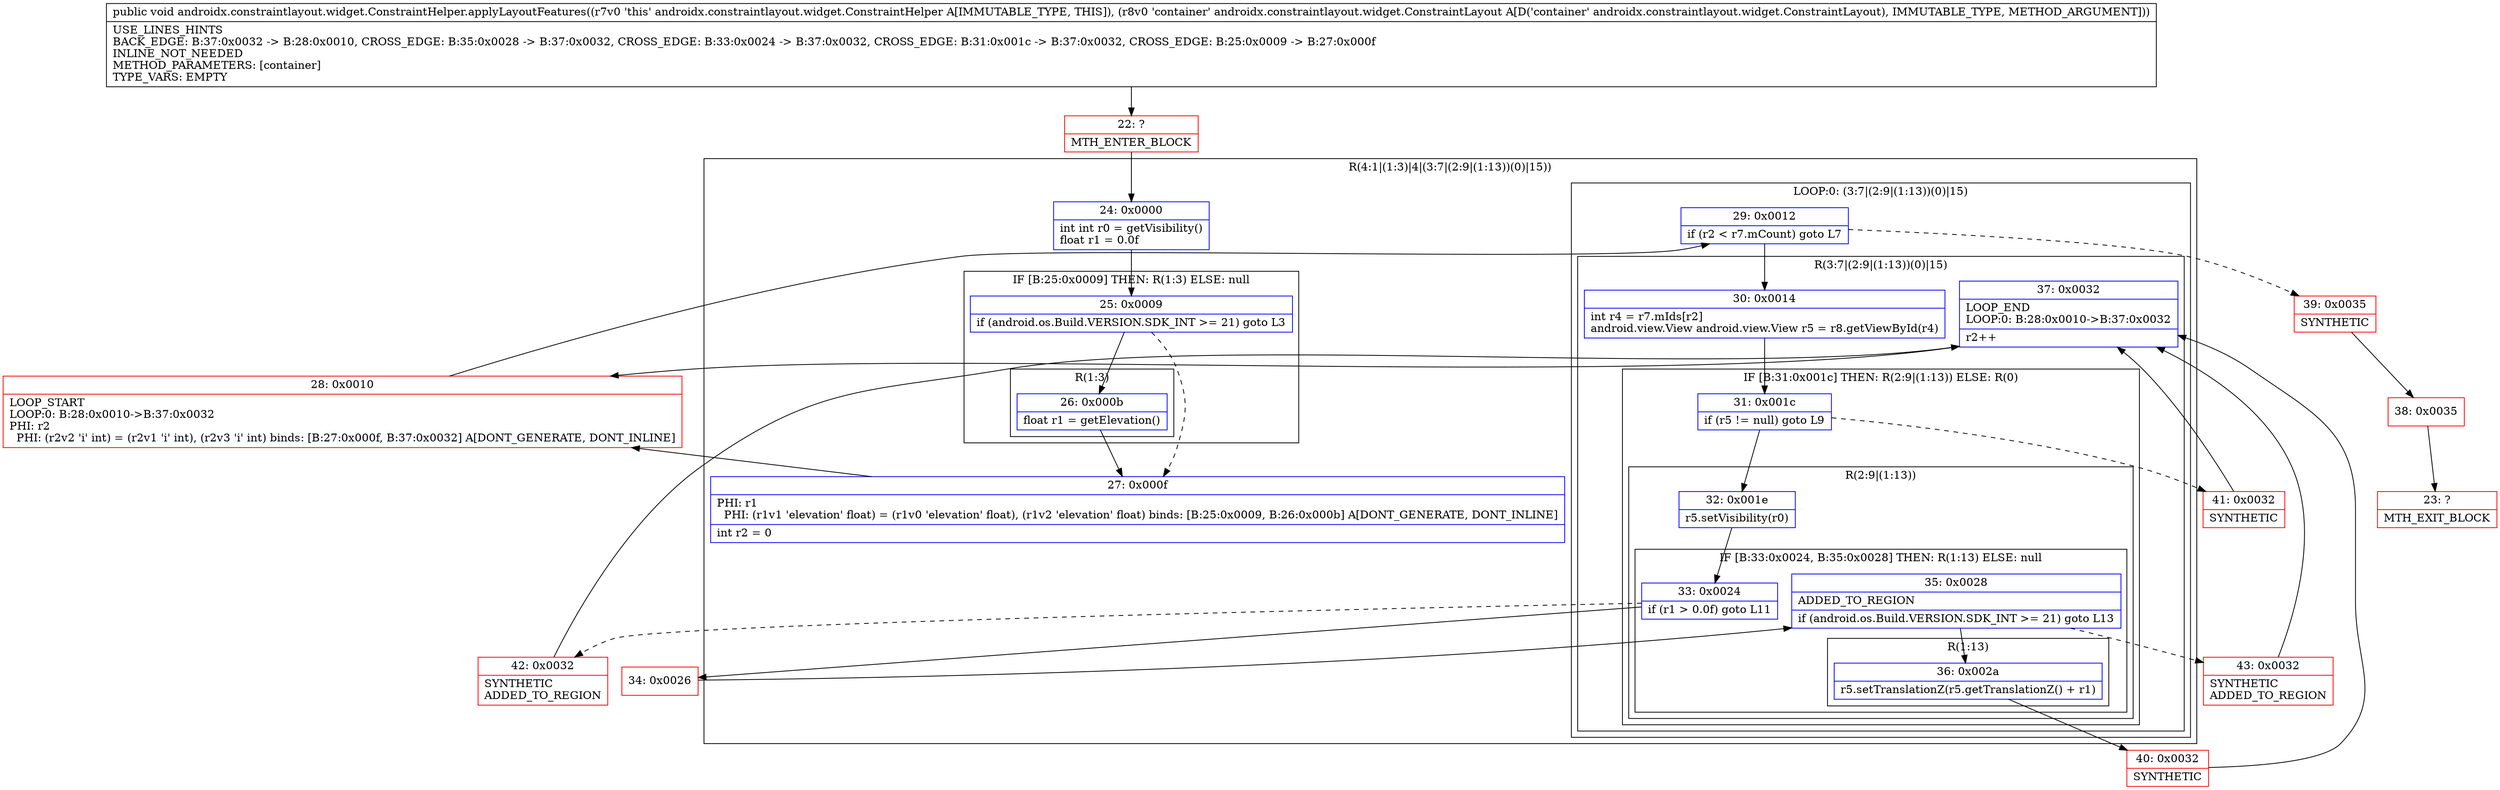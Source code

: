 digraph "CFG forandroidx.constraintlayout.widget.ConstraintHelper.applyLayoutFeatures(Landroidx\/constraintlayout\/widget\/ConstraintLayout;)V" {
subgraph cluster_Region_911574517 {
label = "R(4:1|(1:3)|4|(3:7|(2:9|(1:13))(0)|15))";
node [shape=record,color=blue];
Node_24 [shape=record,label="{24\:\ 0x0000|int int r0 = getVisibility()\lfloat r1 = 0.0f\l}"];
subgraph cluster_IfRegion_1098595865 {
label = "IF [B:25:0x0009] THEN: R(1:3) ELSE: null";
node [shape=record,color=blue];
Node_25 [shape=record,label="{25\:\ 0x0009|if (android.os.Build.VERSION.SDK_INT \>= 21) goto L3\l}"];
subgraph cluster_Region_1469319583 {
label = "R(1:3)";
node [shape=record,color=blue];
Node_26 [shape=record,label="{26\:\ 0x000b|float r1 = getElevation()\l}"];
}
}
Node_27 [shape=record,label="{27\:\ 0x000f|PHI: r1 \l  PHI: (r1v1 'elevation' float) = (r1v0 'elevation' float), (r1v2 'elevation' float) binds: [B:25:0x0009, B:26:0x000b] A[DONT_GENERATE, DONT_INLINE]\l|int r2 = 0\l}"];
subgraph cluster_LoopRegion_1173346701 {
label = "LOOP:0: (3:7|(2:9|(1:13))(0)|15)";
node [shape=record,color=blue];
Node_29 [shape=record,label="{29\:\ 0x0012|if (r2 \< r7.mCount) goto L7\l}"];
subgraph cluster_Region_843114590 {
label = "R(3:7|(2:9|(1:13))(0)|15)";
node [shape=record,color=blue];
Node_30 [shape=record,label="{30\:\ 0x0014|int r4 = r7.mIds[r2]\landroid.view.View android.view.View r5 = r8.getViewById(r4)\l}"];
subgraph cluster_IfRegion_89117388 {
label = "IF [B:31:0x001c] THEN: R(2:9|(1:13)) ELSE: R(0)";
node [shape=record,color=blue];
Node_31 [shape=record,label="{31\:\ 0x001c|if (r5 != null) goto L9\l}"];
subgraph cluster_Region_622318516 {
label = "R(2:9|(1:13))";
node [shape=record,color=blue];
Node_32 [shape=record,label="{32\:\ 0x001e|r5.setVisibility(r0)\l}"];
subgraph cluster_IfRegion_1142842574 {
label = "IF [B:33:0x0024, B:35:0x0028] THEN: R(1:13) ELSE: null";
node [shape=record,color=blue];
Node_33 [shape=record,label="{33\:\ 0x0024|if (r1 \> 0.0f) goto L11\l}"];
Node_35 [shape=record,label="{35\:\ 0x0028|ADDED_TO_REGION\l|if (android.os.Build.VERSION.SDK_INT \>= 21) goto L13\l}"];
subgraph cluster_Region_1593715605 {
label = "R(1:13)";
node [shape=record,color=blue];
Node_36 [shape=record,label="{36\:\ 0x002a|r5.setTranslationZ(r5.getTranslationZ() + r1)\l}"];
}
}
}
subgraph cluster_Region_1569918311 {
label = "R(0)";
node [shape=record,color=blue];
}
}
Node_37 [shape=record,label="{37\:\ 0x0032|LOOP_END\lLOOP:0: B:28:0x0010\-\>B:37:0x0032\l|r2++\l}"];
}
}
}
Node_22 [shape=record,color=red,label="{22\:\ ?|MTH_ENTER_BLOCK\l}"];
Node_28 [shape=record,color=red,label="{28\:\ 0x0010|LOOP_START\lLOOP:0: B:28:0x0010\-\>B:37:0x0032\lPHI: r2 \l  PHI: (r2v2 'i' int) = (r2v1 'i' int), (r2v3 'i' int) binds: [B:27:0x000f, B:37:0x0032] A[DONT_GENERATE, DONT_INLINE]\l}"];
Node_34 [shape=record,color=red,label="{34\:\ 0x0026}"];
Node_40 [shape=record,color=red,label="{40\:\ 0x0032|SYNTHETIC\l}"];
Node_43 [shape=record,color=red,label="{43\:\ 0x0032|SYNTHETIC\lADDED_TO_REGION\l}"];
Node_42 [shape=record,color=red,label="{42\:\ 0x0032|SYNTHETIC\lADDED_TO_REGION\l}"];
Node_41 [shape=record,color=red,label="{41\:\ 0x0032|SYNTHETIC\l}"];
Node_39 [shape=record,color=red,label="{39\:\ 0x0035|SYNTHETIC\l}"];
Node_38 [shape=record,color=red,label="{38\:\ 0x0035}"];
Node_23 [shape=record,color=red,label="{23\:\ ?|MTH_EXIT_BLOCK\l}"];
MethodNode[shape=record,label="{public void androidx.constraintlayout.widget.ConstraintHelper.applyLayoutFeatures((r7v0 'this' androidx.constraintlayout.widget.ConstraintHelper A[IMMUTABLE_TYPE, THIS]), (r8v0 'container' androidx.constraintlayout.widget.ConstraintLayout A[D('container' androidx.constraintlayout.widget.ConstraintLayout), IMMUTABLE_TYPE, METHOD_ARGUMENT]))  | USE_LINES_HINTS\lBACK_EDGE: B:37:0x0032 \-\> B:28:0x0010, CROSS_EDGE: B:35:0x0028 \-\> B:37:0x0032, CROSS_EDGE: B:33:0x0024 \-\> B:37:0x0032, CROSS_EDGE: B:31:0x001c \-\> B:37:0x0032, CROSS_EDGE: B:25:0x0009 \-\> B:27:0x000f\lINLINE_NOT_NEEDED\lMETHOD_PARAMETERS: [container]\lTYPE_VARS: EMPTY\l}"];
MethodNode -> Node_22;Node_24 -> Node_25;
Node_25 -> Node_26;
Node_25 -> Node_27[style=dashed];
Node_26 -> Node_27;
Node_27 -> Node_28;
Node_29 -> Node_30;
Node_29 -> Node_39[style=dashed];
Node_30 -> Node_31;
Node_31 -> Node_32;
Node_31 -> Node_41[style=dashed];
Node_32 -> Node_33;
Node_33 -> Node_34;
Node_33 -> Node_42[style=dashed];
Node_35 -> Node_36;
Node_35 -> Node_43[style=dashed];
Node_36 -> Node_40;
Node_37 -> Node_28;
Node_22 -> Node_24;
Node_28 -> Node_29;
Node_34 -> Node_35;
Node_40 -> Node_37;
Node_43 -> Node_37;
Node_42 -> Node_37;
Node_41 -> Node_37;
Node_39 -> Node_38;
Node_38 -> Node_23;
}

